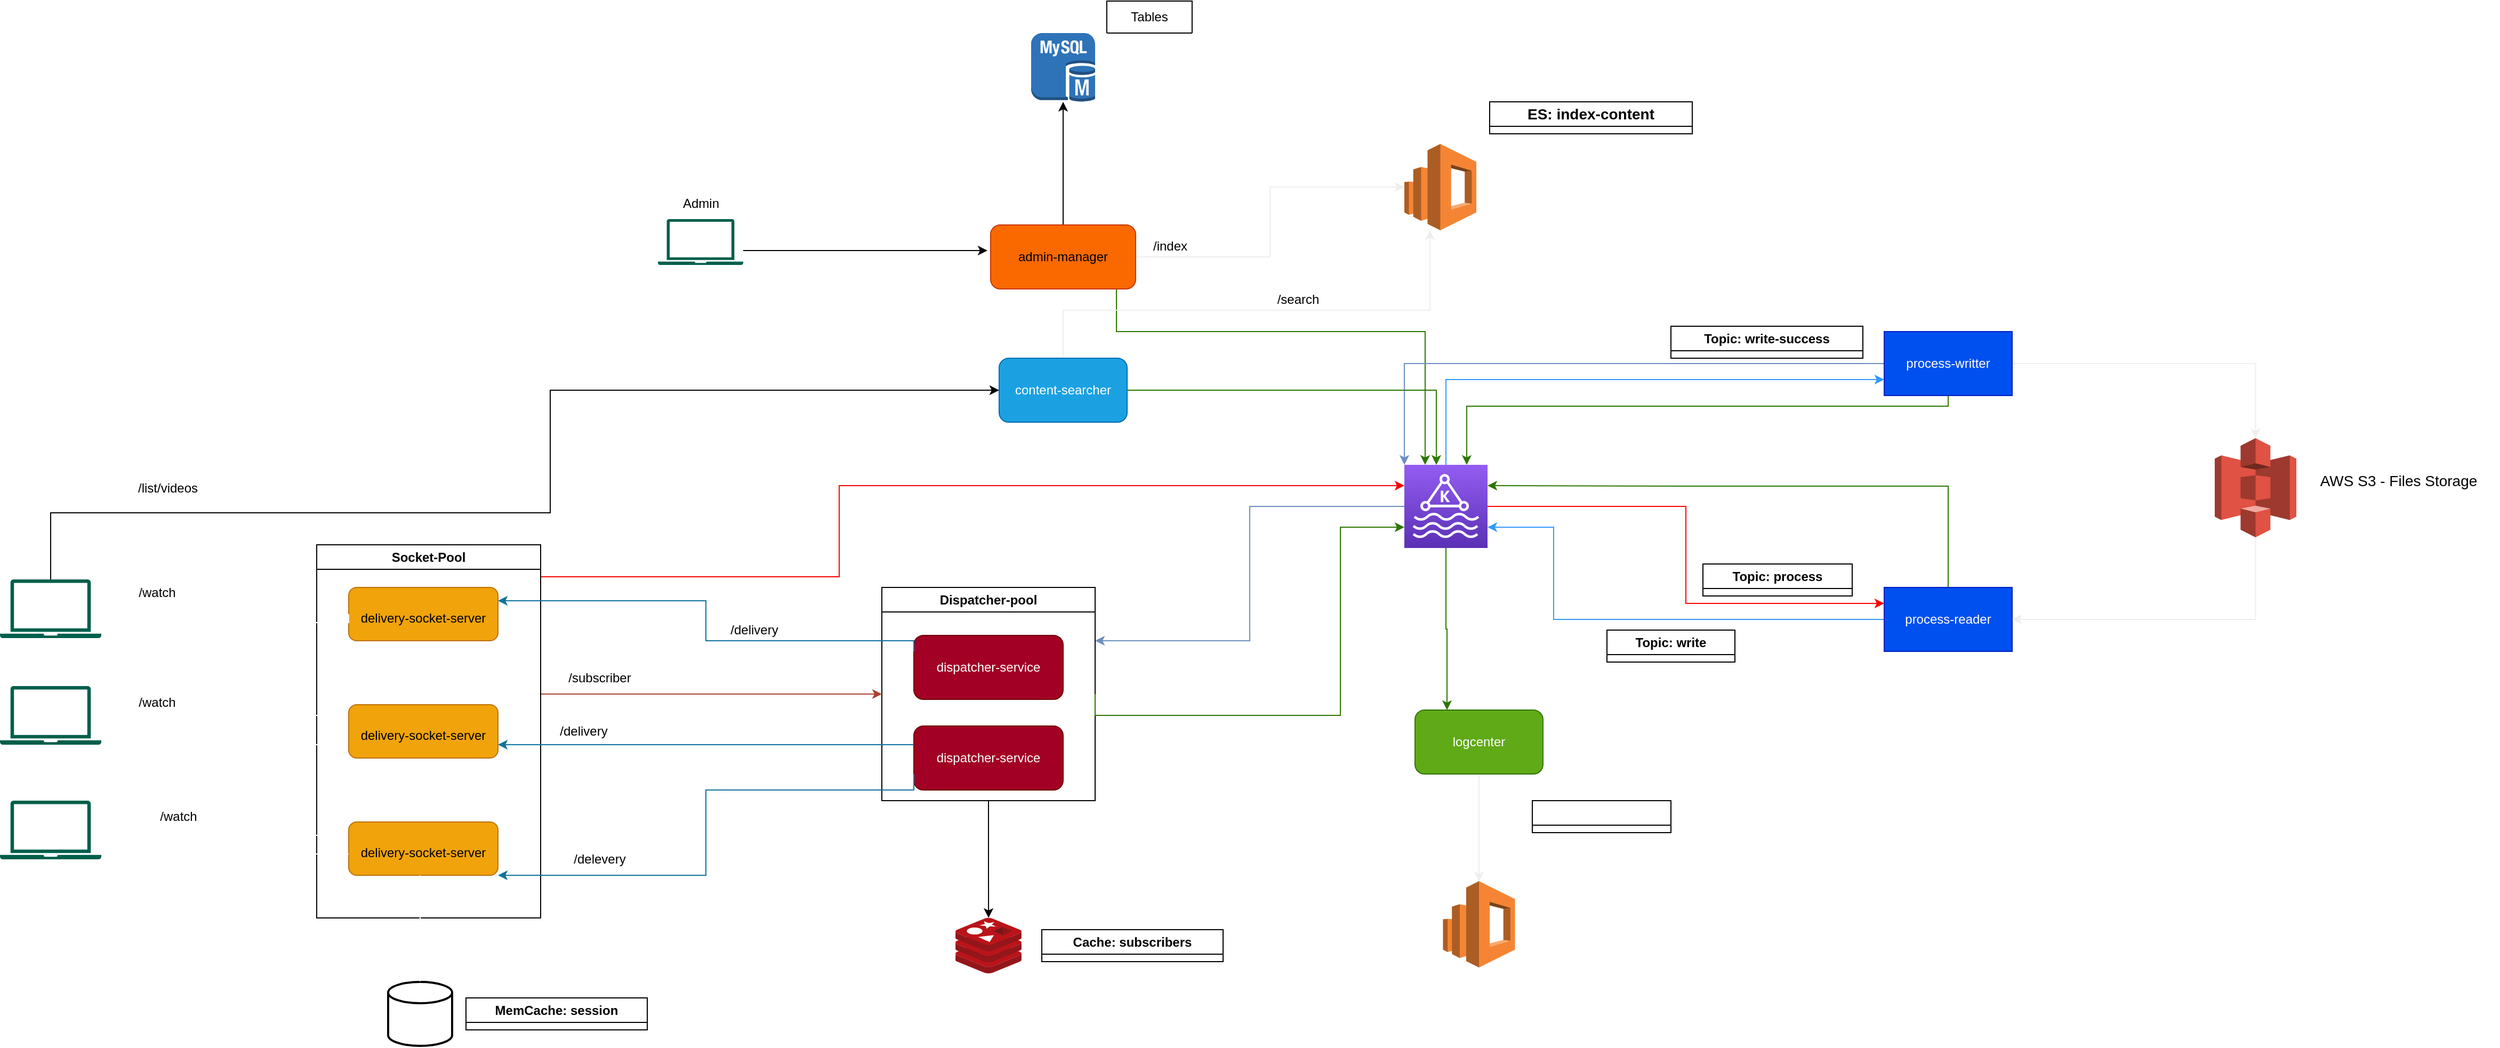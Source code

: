 <mxfile version="20.8.23" type="device"><diagram id="gIZuW7dr3Z7T1z9dhC2o" name="Page-1"><mxGraphModel dx="2261" dy="1935" grid="1" gridSize="10" guides="1" tooltips="1" connect="1" arrows="1" fold="1" page="1" pageScale="1" pageWidth="827" pageHeight="1169" math="0" shadow="0"><root><mxCell id="0"/><mxCell id="1" parent="0"/><mxCell id="NoYYpQr0NRRrDlHGomx--35" style="edgeStyle=orthogonalEdgeStyle;rounded=0;orthogonalLoop=1;jettySize=auto;html=1;entryX=0;entryY=0.25;entryDx=0;entryDy=0;strokeColor=#FF0000;" parent="1" source="NoYYpQr0NRRrDlHGomx--1" target="NoYYpQr0NRRrDlHGomx--3" edge="1"><mxGeometry relative="1" as="geometry"/></mxCell><mxCell id="NoYYpQr0NRRrDlHGomx--39" style="edgeStyle=orthogonalEdgeStyle;rounded=0;orthogonalLoop=1;jettySize=auto;html=1;entryX=0;entryY=0.75;entryDx=0;entryDy=0;strokeColor=#3399FF;" parent="1" source="NoYYpQr0NRRrDlHGomx--1" target="NoYYpQr0NRRrDlHGomx--9" edge="1"><mxGeometry relative="1" as="geometry"><Array as="points"><mxPoint x="549" y="215"/></Array></mxGeometry></mxCell><mxCell id="NoYYpQr0NRRrDlHGomx--82" style="edgeStyle=orthogonalEdgeStyle;rounded=0;orthogonalLoop=1;jettySize=auto;html=1;entryX=0.25;entryY=0;entryDx=0;entryDy=0;strokeColor=#2D7600;fontSize=12;fontColor=#000000;fillColor=#60a917;" parent="1" source="NoYYpQr0NRRrDlHGomx--1" target="NoYYpQr0NRRrDlHGomx--81" edge="1"><mxGeometry relative="1" as="geometry"/></mxCell><mxCell id="OT67JpO71_kpnPECl025-79" style="edgeStyle=orthogonalEdgeStyle;rounded=0;orthogonalLoop=1;jettySize=auto;html=1;entryX=1;entryY=0.25;entryDx=0;entryDy=0;strokeColor=#6C8EBF;fontSize=12;" parent="1" source="NoYYpQr0NRRrDlHGomx--1" target="OT67JpO71_kpnPECl025-19" edge="1"><mxGeometry relative="1" as="geometry"/></mxCell><mxCell id="NoYYpQr0NRRrDlHGomx--1" value="" style="sketch=0;points=[[0,0,0],[0.25,0,0],[0.5,0,0],[0.75,0,0],[1,0,0],[0,1,0],[0.25,1,0],[0.5,1,0],[0.75,1,0],[1,1,0],[0,0.25,0],[0,0.5,0],[0,0.75,0],[1,0.25,0],[1,0.5,0],[1,0.75,0]];outlineConnect=0;fontColor=#232F3E;gradientColor=#945DF2;gradientDirection=north;fillColor=#5A30B5;strokeColor=#ffffff;dashed=0;verticalLabelPosition=bottom;verticalAlign=top;align=center;html=1;fontSize=12;fontStyle=0;aspect=fixed;shape=mxgraph.aws4.resourceIcon;resIcon=mxgraph.aws4.managed_streaming_for_kafka;" parent="1" vertex="1"><mxGeometry x="510" y="295" width="78" height="78" as="geometry"/></mxCell><mxCell id="NoYYpQr0NRRrDlHGomx--30" value="" style="edgeStyle=orthogonalEdgeStyle;rounded=0;orthogonalLoop=1;jettySize=auto;html=1;" parent="1" source="NoYYpQr0NRRrDlHGomx--2" target="NoYYpQr0NRRrDlHGomx--12" edge="1"><mxGeometry relative="1" as="geometry"/></mxCell><mxCell id="NoYYpQr0NRRrDlHGomx--47" style="edgeStyle=orthogonalEdgeStyle;rounded=0;orthogonalLoop=1;jettySize=auto;html=1;entryX=0;entryY=0.5;entryDx=0;entryDy=0;entryPerimeter=0;strokeColor=#eeeeec;" parent="1" source="NoYYpQr0NRRrDlHGomx--2" target="NoYYpQr0NRRrDlHGomx--29" edge="1"><mxGeometry relative="1" as="geometry"/></mxCell><mxCell id="NoYYpQr0NRRrDlHGomx--92" style="edgeStyle=orthogonalEdgeStyle;rounded=0;orthogonalLoop=1;jettySize=auto;html=1;entryX=0.25;entryY=0;entryDx=0;entryDy=0;entryPerimeter=0;strokeColor=#2D7600;fontSize=12;fontColor=#FFFFFF;fillColor=#60a917;" parent="1" source="NoYYpQr0NRRrDlHGomx--2" target="NoYYpQr0NRRrDlHGomx--1" edge="1"><mxGeometry relative="1" as="geometry"><Array as="points"><mxPoint x="240" y="170"/><mxPoint x="530" y="170"/></Array></mxGeometry></mxCell><mxCell id="NoYYpQr0NRRrDlHGomx--2" value="admin-manager" style="rounded=1;whiteSpace=wrap;html=1;fillColor=#fa6800;strokeColor=#C73500;fontColor=#000000;" parent="1" vertex="1"><mxGeometry x="122" y="70" width="136" height="60" as="geometry"/></mxCell><mxCell id="NoYYpQr0NRRrDlHGomx--38" style="edgeStyle=orthogonalEdgeStyle;rounded=0;orthogonalLoop=1;jettySize=auto;html=1;entryX=1;entryY=0.75;entryDx=0;entryDy=0;entryPerimeter=0;strokeColor=#3399FF;" parent="1" source="NoYYpQr0NRRrDlHGomx--3" target="NoYYpQr0NRRrDlHGomx--1" edge="1"><mxGeometry relative="1" as="geometry"><Array as="points"><mxPoint x="650" y="440"/><mxPoint x="650" y="354"/></Array></mxGeometry></mxCell><mxCell id="NoYYpQr0NRRrDlHGomx--83" style="edgeStyle=orthogonalEdgeStyle;rounded=0;orthogonalLoop=1;jettySize=auto;html=1;entryX=1;entryY=0.25;entryDx=0;entryDy=0;entryPerimeter=0;strokeColor=#2D7600;fontSize=12;fontColor=#000000;fillColor=#60a917;" parent="1" source="NoYYpQr0NRRrDlHGomx--3" target="NoYYpQr0NRRrDlHGomx--1" edge="1"><mxGeometry relative="1" as="geometry"><Array as="points"><mxPoint x="1020" y="315"/><mxPoint x="774" y="315"/></Array></mxGeometry></mxCell><mxCell id="NoYYpQr0NRRrDlHGomx--3" value="process-reader" style="rounded=0;whiteSpace=wrap;html=1;fillColor=#0050ef;strokeColor=#001DBC;fontColor=#ffffff;" parent="1" vertex="1"><mxGeometry x="960" y="410" width="120" height="60" as="geometry"/></mxCell><mxCell id="NoYYpQr0NRRrDlHGomx--40" style="edgeStyle=orthogonalEdgeStyle;rounded=0;orthogonalLoop=1;jettySize=auto;html=1;entryX=0;entryY=0;entryDx=0;entryDy=0;entryPerimeter=0;strokeColor=#6C8EBF;fillColor=#dae8fc;gradientColor=#7ea6e0;" parent="1" source="NoYYpQr0NRRrDlHGomx--9" target="NoYYpQr0NRRrDlHGomx--1" edge="1"><mxGeometry relative="1" as="geometry"><Array as="points"><mxPoint x="510" y="200"/></Array></mxGeometry></mxCell><mxCell id="NoYYpQr0NRRrDlHGomx--67" style="edgeStyle=orthogonalEdgeStyle;rounded=0;orthogonalLoop=1;jettySize=auto;html=1;strokeColor=#eeeeec;fontSize=14;" parent="1" source="NoYYpQr0NRRrDlHGomx--9" target="NoYYpQr0NRRrDlHGomx--66" edge="1"><mxGeometry relative="1" as="geometry"/></mxCell><mxCell id="NoYYpQr0NRRrDlHGomx--84" style="edgeStyle=orthogonalEdgeStyle;rounded=0;orthogonalLoop=1;jettySize=auto;html=1;entryX=0.75;entryY=0;entryDx=0;entryDy=0;entryPerimeter=0;strokeColor=#2D7600;fontSize=12;fontColor=#000000;fillColor=#60a917;" parent="1" source="NoYYpQr0NRRrDlHGomx--9" target="NoYYpQr0NRRrDlHGomx--1" edge="1"><mxGeometry relative="1" as="geometry"><Array as="points"><mxPoint x="1020" y="240"/><mxPoint x="569" y="240"/></Array></mxGeometry></mxCell><mxCell id="NoYYpQr0NRRrDlHGomx--9" value="process-writter" style="rounded=0;whiteSpace=wrap;html=1;fillColor=#0050ef;strokeColor=#001DBC;fontColor=#ffffff;" parent="1" vertex="1"><mxGeometry x="960" y="170" width="120" height="60" as="geometry"/></mxCell><mxCell id="NoYYpQr0NRRrDlHGomx--52" style="edgeStyle=orthogonalEdgeStyle;rounded=0;orthogonalLoop=1;jettySize=auto;html=1;strokeColor=#eeeeec;" parent="1" source="NoYYpQr0NRRrDlHGomx--10" target="NoYYpQr0NRRrDlHGomx--29" edge="1"><mxGeometry relative="1" as="geometry"><Array as="points"><mxPoint x="190" y="150"/><mxPoint x="534" y="150"/></Array></mxGeometry></mxCell><mxCell id="NoYYpQr0NRRrDlHGomx--93" style="edgeStyle=orthogonalEdgeStyle;rounded=0;orthogonalLoop=1;jettySize=auto;html=1;strokeColor=#2D7600;fontSize=12;fontColor=#FFFFFF;fillColor=#60a917;" parent="1" source="NoYYpQr0NRRrDlHGomx--10" target="NoYYpQr0NRRrDlHGomx--1" edge="1"><mxGeometry relative="1" as="geometry"><Array as="points"><mxPoint x="540" y="225"/></Array></mxGeometry></mxCell><mxCell id="NoYYpQr0NRRrDlHGomx--10" value="content-searcher" style="rounded=1;whiteSpace=wrap;html=1;fillColor=#1ba1e2;fontColor=#ffffff;strokeColor=#006EAF;" parent="1" vertex="1"><mxGeometry x="130" y="195" width="120" height="60" as="geometry"/></mxCell><mxCell id="NoYYpQr0NRRrDlHGomx--12" value="" style="outlineConnect=0;dashed=0;verticalLabelPosition=bottom;verticalAlign=top;align=center;html=1;shape=mxgraph.aws3.mysql_db_instance;fillColor=#2E73B8;gradientColor=none;" parent="1" vertex="1"><mxGeometry x="160" y="-110" width="60" height="64.5" as="geometry"/></mxCell><mxCell id="NoYYpQr0NRRrDlHGomx--24" value="" style="sketch=0;aspect=fixed;html=1;points=[];align=center;image;fontSize=12;image=img/lib/mscae/Cache_Redis_Product.svg;" parent="1" vertex="1"><mxGeometry x="89.05" y="720" width="61.9" height="52" as="geometry"/></mxCell><mxCell id="NoYYpQr0NRRrDlHGomx--27" style="edgeStyle=orthogonalEdgeStyle;rounded=0;orthogonalLoop=1;jettySize=auto;html=1;entryX=-0.022;entryY=0.4;entryDx=0;entryDy=0;entryPerimeter=0;" parent="1" source="NoYYpQr0NRRrDlHGomx--26" target="NoYYpQr0NRRrDlHGomx--2" edge="1"><mxGeometry relative="1" as="geometry"><Array as="points"><mxPoint x="-30" y="94"/><mxPoint x="-30" y="94"/></Array></mxGeometry></mxCell><mxCell id="NoYYpQr0NRRrDlHGomx--26" value="" style="sketch=0;pointerEvents=1;shadow=0;dashed=0;html=1;strokeColor=none;fillColor=#005F4B;labelPosition=center;verticalLabelPosition=bottom;verticalAlign=top;align=center;outlineConnect=0;shape=mxgraph.veeam2.laptop;" parent="1" vertex="1"><mxGeometry x="-190" y="64.5" width="80" height="43" as="geometry"/></mxCell><mxCell id="NoYYpQr0NRRrDlHGomx--28" value="Admin" style="text;html=1;align=center;verticalAlign=middle;resizable=0;points=[];autosize=1;strokeColor=none;fillColor=none;" parent="1" vertex="1"><mxGeometry x="-180" y="34.5" width="60" height="30" as="geometry"/></mxCell><mxCell id="NoYYpQr0NRRrDlHGomx--29" value="" style="outlineConnect=0;dashed=0;verticalLabelPosition=bottom;verticalAlign=top;align=center;html=1;shape=mxgraph.aws3.elasticsearch_service;fillColor=#F58534;gradientColor=none;" parent="1" vertex="1"><mxGeometry x="510" y="-6" width="67.5" height="81" as="geometry"/></mxCell><mxCell id="NoYYpQr0NRRrDlHGomx--36" value="Topic: process" style="swimlane;whiteSpace=wrap;html=1;" parent="1" vertex="1" collapsed="1"><mxGeometry x="790" y="388" width="140" height="30" as="geometry"><mxRectangle x="1050" y="256" width="240" height="174" as="alternateBounds"/></mxGeometry></mxCell><mxCell id="NoYYpQr0NRRrDlHGomx--64" value="&lt;font style=&quot;font-size: 14px;&quot;&gt;{&lt;br&gt;&amp;nbsp;&amp;nbsp; &quot;user-session&quot;:&quot;{session}&quot;,&lt;br&gt;&amp;nbsp;&amp;nbsp; &quot;user-id&quot;:&quot;{id}&quot;,&lt;br&gt;&amp;nbsp;&amp;nbsp; &quot;connection&quot;:&quot;{connection-parms}&quot;&lt;br&gt;}&lt;/font&gt;" style="text;html=1;strokeColor=none;fillColor=none;spacing=5;spacingTop=-20;whiteSpace=wrap;overflow=hidden;rounded=0;fontSize=14;" parent="NoYYpQr0NRRrDlHGomx--36" vertex="1"><mxGeometry x="30" y="39" width="175" height="121" as="geometry"/></mxCell><mxCell id="NoYYpQr0NRRrDlHGomx--37" value="Topic: write" style="swimlane;whiteSpace=wrap;html=1;" parent="1" vertex="1" collapsed="1"><mxGeometry x="700" y="450" width="120" height="30" as="geometry"><mxRectangle x="700" y="450" width="240" height="230" as="alternateBounds"/></mxGeometry></mxCell><mxCell id="NoYYpQr0NRRrDlHGomx--62" value="{&lt;br&gt;&amp;nbsp;&amp;nbsp; &quot;session&quot;:&quot;{session}&quot;,&lt;br&gt;&amp;nbsp;&amp;nbsp; &quot;movie-id&quot;:&quot;{id}&quot;,&lt;br&gt;&amp;nbsp;&amp;nbsp; &quot;proccess-id&quot;:&quot;{uuid}&quot;,&lt;br&gt;&amp;nbsp;&amp;nbsp; &quot;pkg-id&quot;:&quot;movide-id+{part}&quot;,&lt;br&gt;&amp;nbsp;&amp;nbsp; &quot;pkg-data&quot;:&quot;{Base64ByteArray}&quot;&lt;br&gt;}" style="text;html=1;strokeColor=none;fillColor=none;spacing=5;spacingTop=-20;whiteSpace=wrap;overflow=hidden;rounded=0;fontSize=14;" parent="NoYYpQr0NRRrDlHGomx--37" vertex="1"><mxGeometry x="15.5" y="50" width="202" height="180" as="geometry"/></mxCell><mxCell id="NoYYpQr0NRRrDlHGomx--46" value="Topic: write-success" style="swimlane;whiteSpace=wrap;html=1;" parent="1" vertex="1" collapsed="1"><mxGeometry x="760" y="165" width="180" height="30" as="geometry"><mxRectangle x="620" y="155" width="350" height="230" as="alternateBounds"/></mxGeometry></mxCell><mxCell id="NoYYpQr0NRRrDlHGomx--65" value="{&lt;br&gt;&amp;nbsp;&amp;nbsp; &quot;session&quot;:&quot;{session}&quot;,&lt;br&gt;&amp;nbsp;&amp;nbsp; &quot;movie-id&quot;:&quot;{id}&quot;,&lt;br&gt;&amp;nbsp;&amp;nbsp; &quot;proccess-id&quot;:&quot;{uuid}&quot;,&lt;br&gt;&amp;nbsp;&amp;nbsp; &quot;pkg-id&quot;:&quot;{pkg-id}&quot;,&lt;br&gt;&amp;nbsp;&amp;nbsp; &quot;format&quot;:&quot;video|audio|legenda&quot;,&lt;br&gt;&amp;nbsp;&amp;nbsp; &quot;url&quot;,&lt;br&gt;&amp;nbsp;&amp;nbsp; &quot;{url}&quot;,&lt;br&gt;&amp;nbsp;&amp;nbsp; &quot;extension&quot;:&quot;mp4|mp3&quot;&lt;br&gt;}" style="text;html=1;strokeColor=none;fillColor=none;spacing=5;spacingTop=-20;whiteSpace=wrap;overflow=hidden;rounded=0;fontSize=14;" parent="NoYYpQr0NRRrDlHGomx--46" vertex="1"><mxGeometry x="20" y="55" width="290" height="165" as="geometry"/></mxCell><mxCell id="NoYYpQr0NRRrDlHGomx--48" value="/search" style="text;html=1;align=center;verticalAlign=middle;resizable=0;points=[];autosize=1;strokeColor=none;fillColor=none;" parent="1" vertex="1"><mxGeometry x="375" y="125" width="70" height="30" as="geometry"/></mxCell><mxCell id="NoYYpQr0NRRrDlHGomx--49" value="/index" style="text;html=1;align=center;verticalAlign=middle;resizable=0;points=[];autosize=1;strokeColor=none;fillColor=none;" parent="1" vertex="1"><mxGeometry x="260" y="75" width="60" height="30" as="geometry"/></mxCell><mxCell id="NoYYpQr0NRRrDlHGomx--68" style="edgeStyle=orthogonalEdgeStyle;rounded=0;orthogonalLoop=1;jettySize=auto;html=1;entryX=1;entryY=0.5;entryDx=0;entryDy=0;strokeColor=#eeeeec;fontSize=14;" parent="1" source="NoYYpQr0NRRrDlHGomx--66" target="NoYYpQr0NRRrDlHGomx--3" edge="1"><mxGeometry relative="1" as="geometry"><Array as="points"><mxPoint x="1308" y="440"/></Array></mxGeometry></mxCell><mxCell id="NoYYpQr0NRRrDlHGomx--66" value="" style="outlineConnect=0;dashed=0;verticalLabelPosition=bottom;verticalAlign=top;align=center;html=1;shape=mxgraph.aws3.s3;fillColor=#E05243;gradientColor=none;fontSize=14;" parent="1" vertex="1"><mxGeometry x="1270" y="270" width="76.5" height="93" as="geometry"/></mxCell><mxCell id="NoYYpQr0NRRrDlHGomx--69" value="AWS S3 - Files Storage" style="text;html=1;align=center;verticalAlign=middle;resizable=0;points=[];autosize=1;strokeColor=none;fillColor=none;fontSize=14;" parent="1" vertex="1"><mxGeometry x="1346.5" y="295" width="190" height="30" as="geometry"/></mxCell><mxCell id="NoYYpQr0NRRrDlHGomx--72" value="ES: index-content" style="swimlane;whiteSpace=wrap;html=1;fontSize=14;" parent="1" vertex="1" collapsed="1"><mxGeometry x="590" y="-45.5" width="190" height="30" as="geometry"><mxRectangle x="580" y="-70" width="250" height="210" as="alternateBounds"/></mxGeometry></mxCell><mxCell id="NoYYpQr0NRRrDlHGomx--73" value="&lt;font style=&quot;font-size: 12px;&quot;&gt;{&lt;br&gt;&amp;nbsp;&amp;nbsp; &quot;format&quot;:&quot;{format}&quot;,&lt;br&gt;&amp;nbsp;&amp;nbsp; &quot;content-name&quot;:&quot;{content-name}&quot;,&lt;br&gt;&amp;nbsp;&amp;nbsp; &quot;id&quot;:&quot;{id}&quot;,&lt;br&gt;&amp;nbsp;&amp;nbsp; &quot;category&quot;:&quot;drama|terror|adventure|etc&quot;,&lt;br&gt;&amp;nbsp;&amp;nbsp; &quot;director-name&quot;:&quot;{name}&quot;,&lt;br&gt;&amp;nbsp;&amp;nbsp; &quot;sinopse&quot;:&quot;{sinopse}&quot;,&lt;br&gt;&amp;nbsp;&amp;nbsp; &quot;created&quot;:&quot;{timestamp}&quot;,&lt;br&gt;&amp;nbsp;&amp;nbsp; &quot;update&quot;:&quot;{timestamp}&quot;&lt;br&gt;}&lt;/font&gt;" style="text;html=1;strokeColor=none;fillColor=none;spacing=5;spacingTop=-20;whiteSpace=wrap;overflow=hidden;rounded=0;fontSize=14;" parent="NoYYpQr0NRRrDlHGomx--72" vertex="1"><mxGeometry x="10" y="25" width="230" height="175" as="geometry"/></mxCell><mxCell id="NoYYpQr0NRRrDlHGomx--75" value="Tables" style="swimlane;fontStyle=0;childLayout=stackLayout;horizontal=1;startSize=30;horizontalStack=0;resizeParent=1;resizeParentMax=0;resizeLast=0;collapsible=1;marginBottom=0;whiteSpace=wrap;html=1;fontSize=12;" parent="1" vertex="1" collapsed="1"><mxGeometry x="230.95" y="-140" width="80" height="30" as="geometry"><mxRectangle x="240" y="-165.5" width="160" height="120" as="alternateBounds"/></mxGeometry></mxCell><mxCell id="NoYYpQr0NRRrDlHGomx--76" value="movie" style="text;strokeColor=none;fillColor=none;align=left;verticalAlign=middle;spacingLeft=4;spacingRight=4;overflow=hidden;points=[[0,0.5],[1,0.5]];portConstraint=eastwest;rotatable=0;whiteSpace=wrap;html=1;fontSize=12;" parent="NoYYpQr0NRRrDlHGomx--75" vertex="1"><mxGeometry y="30" width="160" height="30" as="geometry"/></mxCell><mxCell id="NoYYpQr0NRRrDlHGomx--77" value="categorie" style="text;strokeColor=none;fillColor=none;align=left;verticalAlign=middle;spacingLeft=4;spacingRight=4;overflow=hidden;points=[[0,0.5],[1,0.5]];portConstraint=eastwest;rotatable=0;whiteSpace=wrap;html=1;fontSize=12;" parent="NoYYpQr0NRRrDlHGomx--75" vertex="1"><mxGeometry y="60" width="160" height="30" as="geometry"/></mxCell><mxCell id="NoYYpQr0NRRrDlHGomx--78" value="director" style="text;strokeColor=none;fillColor=none;align=left;verticalAlign=middle;spacingLeft=4;spacingRight=4;overflow=hidden;points=[[0,0.5],[1,0.5]];portConstraint=eastwest;rotatable=0;whiteSpace=wrap;html=1;fontSize=12;" parent="NoYYpQr0NRRrDlHGomx--75" vertex="1"><mxGeometry y="90" width="160" height="30" as="geometry"/></mxCell><mxCell id="NoYYpQr0NRRrDlHGomx--87" style="edgeStyle=orthogonalEdgeStyle;rounded=0;orthogonalLoop=1;jettySize=auto;html=1;strokeColor=#eeeeec;fontSize=12;fontColor=#FFFFFF;" parent="1" source="NoYYpQr0NRRrDlHGomx--81" target="NoYYpQr0NRRrDlHGomx--86" edge="1"><mxGeometry relative="1" as="geometry"/></mxCell><mxCell id="NoYYpQr0NRRrDlHGomx--81" value="&lt;font color=&quot;#FFFFFF&quot;&gt;logcenter&lt;/font&gt;" style="rounded=1;whiteSpace=wrap;html=1;fontSize=12;fillColor=#60a917;strokeColor=#2D7600;fontColor=#ffffff;" parent="1" vertex="1"><mxGeometry x="520" y="525" width="120" height="60" as="geometry"/></mxCell><mxCell id="NoYYpQr0NRRrDlHGomx--85" value="&lt;font color=&quot;#FFFFFF&quot;&gt;ES: index-log&lt;/font&gt;" style="swimlane;whiteSpace=wrap;html=1;fontSize=12;fontColor=#000000;" parent="1" vertex="1" collapsed="1"><mxGeometry x="630" y="610" width="130" height="30" as="geometry"><mxRectangle x="610" y="540" width="230" height="200" as="alternateBounds"/></mxGeometry></mxCell><mxCell id="NoYYpQr0NRRrDlHGomx--88" value="&lt;div&gt;&lt;br&gt;&lt;/div&gt;&lt;div&gt;{&lt;/div&gt;&amp;nbsp;&amp;nbsp; &quot;uuid&quot;:&quot;{uuid}&quot;,&lt;br&gt;&amp;nbsp;&amp;nbsp; &quot;session-id&quot;:&quot;{session-id}&quot;,&lt;br&gt;&amp;nbsp;&amp;nbsp; &quot;project&quot;:&quot;{project-name}&quot;,&lt;br&gt;&amp;nbsp;&amp;nbsp; &quot;level&quot;:&quot;info|error|warn&quot;,&lt;br&gt;&amp;nbsp;&amp;nbsp; &quot;messgae&quot;:{&lt;br&gt;&amp;nbsp;&amp;nbsp;&amp;nbsp;&amp;nbsp; &amp;nbsp;&lt;br&gt;&amp;nbsp;&amp;nbsp; }&lt;br&gt;}" style="text;html=1;strokeColor=none;fillColor=none;spacing=5;spacingTop=-20;whiteSpace=wrap;overflow=hidden;rounded=0;fontSize=12;fontColor=#FFFFFF;" parent="NoYYpQr0NRRrDlHGomx--85" vertex="1"><mxGeometry x="20" y="30" width="187" height="160" as="geometry"/></mxCell><mxCell id="NoYYpQr0NRRrDlHGomx--86" value="" style="outlineConnect=0;dashed=0;verticalLabelPosition=bottom;verticalAlign=top;align=center;html=1;shape=mxgraph.aws3.elasticsearch_service;fillColor=#F58534;gradientColor=none;" parent="1" vertex="1"><mxGeometry x="546.25" y="685.5" width="67.5" height="81" as="geometry"/></mxCell><mxCell id="OT67JpO71_kpnPECl025-45" style="edgeStyle=orthogonalEdgeStyle;rounded=0;orthogonalLoop=1;jettySize=auto;html=1;entryX=0;entryY=0.25;entryDx=0;entryDy=0;strokeColor=#FFFFFF;fontSize=12;" parent="1" source="NoYYpQr0NRRrDlHGomx--89" target="OT67JpO71_kpnPECl025-2" edge="1"><mxGeometry relative="1" as="geometry"><Array as="points"><mxPoint x="-596" y="423"/></Array></mxGeometry></mxCell><mxCell id="NoYYpQr0NRRrDlHGomx--89" value="" style="sketch=0;pointerEvents=1;shadow=0;dashed=0;html=1;strokeColor=none;fillColor=#005F4B;labelPosition=center;verticalLabelPosition=bottom;verticalAlign=top;align=center;outlineConnect=0;shape=mxgraph.veeam2.laptop;" parent="1" vertex="1"><mxGeometry x="-807" y="402.5" width="95" height="55" as="geometry"/></mxCell><mxCell id="OT67JpO71_kpnPECl025-6" value="Cache: subscribers" style="swimlane;whiteSpace=wrap;html=1;fontSize=12;" parent="1" vertex="1" collapsed="1"><mxGeometry x="170" y="731" width="170" height="30" as="geometry"><mxRectangle x="170" y="731" width="200" height="129" as="alternateBounds"/></mxGeometry></mxCell><mxCell id="OT67JpO71_kpnPECl025-77" value="&lt;div&gt;{&lt;/div&gt;&lt;div&gt;&amp;nbsp; &quot;session-{session}&quot;:&quot;host:{socket-host}&quot;&lt;br&gt;&lt;/div&gt;&lt;div&gt;&lt;br&gt;&lt;/div&gt;&lt;div&gt;}&lt;/div&gt;" style="text;html=1;strokeColor=none;fillColor=none;spacing=5;spacingTop=-20;whiteSpace=wrap;overflow=hidden;rounded=0;fontSize=12;" parent="OT67JpO71_kpnPECl025-6" vertex="1"><mxGeometry x="5.95" y="49" width="190" height="81" as="geometry"/></mxCell><mxCell id="OT67JpO71_kpnPECl025-21" style="edgeStyle=orthogonalEdgeStyle;rounded=0;orthogonalLoop=1;jettySize=auto;html=1;fontSize=12;" parent="1" source="OT67JpO71_kpnPECl025-19" target="NoYYpQr0NRRrDlHGomx--24" edge="1"><mxGeometry relative="1" as="geometry"/></mxCell><mxCell id="OT67JpO71_kpnPECl025-19" value="Dispatcher-pool" style="swimlane;whiteSpace=wrap;html=1;fontSize=12;" parent="1" vertex="1"><mxGeometry x="20" y="410" width="200" height="200" as="geometry"/></mxCell><mxCell id="NoYYpQr0NRRrDlHGomx--11" value="dispatcher-service" style="rounded=1;whiteSpace=wrap;html=1;fillColor=#a20025;fontColor=#ffffff;strokeColor=#6F0000;" parent="OT67JpO71_kpnPECl025-19" vertex="1"><mxGeometry x="30" y="45" width="140" height="60" as="geometry"/></mxCell><mxCell id="OT67JpO71_kpnPECl025-17" value="dispatcher-service" style="rounded=1;whiteSpace=wrap;html=1;fillColor=#a20025;fontColor=#ffffff;strokeColor=#6F0000;" parent="OT67JpO71_kpnPECl025-19" vertex="1"><mxGeometry x="30" y="130" width="140" height="60" as="geometry"/></mxCell><mxCell id="OT67JpO71_kpnPECl025-22" style="edgeStyle=orthogonalEdgeStyle;rounded=0;orthogonalLoop=1;jettySize=auto;html=1;entryX=0;entryY=0.75;entryDx=0;entryDy=0;strokeColor=#2D7600;fontSize=12;fontColor=#000000;fillColor=#60a917;exitX=1;exitY=0.5;exitDx=0;exitDy=0;entryPerimeter=0;" parent="1" source="OT67JpO71_kpnPECl025-19" target="NoYYpQr0NRRrDlHGomx--1" edge="1"><mxGeometry relative="1" as="geometry"><mxPoint x="540" y="400" as="sourcePoint"/><mxPoint x="560" y="535" as="targetPoint"/><Array as="points"><mxPoint x="220" y="530"/><mxPoint x="450" y="530"/><mxPoint x="450" y="354"/></Array></mxGeometry></mxCell><mxCell id="OT67JpO71_kpnPECl025-35" style="edgeStyle=orthogonalEdgeStyle;rounded=0;orthogonalLoop=1;jettySize=auto;html=1;exitX=1;exitY=0.25;exitDx=0;exitDy=0;entryX=0;entryY=0.25;entryDx=0;entryDy=0;entryPerimeter=0;fontSize=12;strokeColor=#FF0000;" parent="1" source="OT67JpO71_kpnPECl025-29" target="NoYYpQr0NRRrDlHGomx--1" edge="1"><mxGeometry relative="1" as="geometry"><Array as="points"><mxPoint x="-300" y="400"/><mxPoint x="-20" y="400"/><mxPoint x="-20" y="315"/></Array></mxGeometry></mxCell><mxCell id="OT67JpO71_kpnPECl025-71" style="edgeStyle=orthogonalEdgeStyle;rounded=0;orthogonalLoop=1;jettySize=auto;html=1;exitX=1;exitY=0.25;exitDx=0;exitDy=0;entryX=0;entryY=0.5;entryDx=0;entryDy=0;strokeColor=#ae4132;fontSize=12;fillColor=#fad9d5;" parent="1" source="OT67JpO71_kpnPECl025-29" target="OT67JpO71_kpnPECl025-19" edge="1"><mxGeometry relative="1" as="geometry"><Array as="points"><mxPoint x="-300" y="510"/></Array></mxGeometry></mxCell><mxCell id="b1Pmi1K3t02vzrL9VO9r-1" style="edgeStyle=orthogonalEdgeStyle;rounded=0;orthogonalLoop=1;jettySize=auto;html=1;entryX=0;entryY=0.5;entryDx=0;entryDy=0;" edge="1" parent="1" source="NoYYpQr0NRRrDlHGomx--89" target="NoYYpQr0NRRrDlHGomx--10"><mxGeometry relative="1" as="geometry"><Array as="points"><mxPoint x="-759" y="340"/><mxPoint x="-291" y="340"/><mxPoint x="-291" y="225"/></Array></mxGeometry></mxCell><mxCell id="OT67JpO71_kpnPECl025-29" value="Socket-Pool" style="swimlane;whiteSpace=wrap;html=1;fontSize=12;" parent="1" vertex="1"><mxGeometry x="-510" y="370" width="210" height="350" as="geometry"/></mxCell><mxCell id="OT67JpO71_kpnPECl025-2" value="&lt;font style=&quot;font-size: 12px;&quot;&gt;delivery-socket-server&lt;/font&gt;" style="rounded=1;whiteSpace=wrap;html=1;fontSize=24;fillColor=#f0a30a;fontColor=#000000;strokeColor=#BD7000;" parent="OT67JpO71_kpnPECl025-29" vertex="1"><mxGeometry x="30" y="40" width="140" height="50" as="geometry"/></mxCell><mxCell id="OT67JpO71_kpnPECl025-53" value="&lt;font style=&quot;font-size: 12px;&quot;&gt;delivery-socket-server&lt;/font&gt;" style="rounded=1;whiteSpace=wrap;html=1;fontSize=24;fillColor=#f0a30a;fontColor=#000000;strokeColor=#BD7000;" parent="OT67JpO71_kpnPECl025-29" vertex="1"><mxGeometry x="30" y="260" width="140" height="50" as="geometry"/></mxCell><mxCell id="OT67JpO71_kpnPECl025-74" style="edgeStyle=orthogonalEdgeStyle;rounded=0;orthogonalLoop=1;jettySize=auto;html=1;exitX=0;exitY=0.75;exitDx=0;exitDy=0;strokeColor=#FFFFFF;fontSize=12;" parent="OT67JpO71_kpnPECl025-29" source="OT67JpO71_kpnPECl025-54" edge="1"><mxGeometry relative="1" as="geometry"><mxPoint x="-200" y="188" as="targetPoint"/></mxGeometry></mxCell><mxCell id="OT67JpO71_kpnPECl025-54" value="&lt;font style=&quot;font-size: 12px;&quot;&gt;delivery-socket-server&lt;/font&gt;" style="rounded=1;whiteSpace=wrap;html=1;fontSize=24;fillColor=#f0a30a;fontColor=#000000;strokeColor=#BD7000;" parent="OT67JpO71_kpnPECl025-29" vertex="1"><mxGeometry x="30" y="150" width="140" height="50" as="geometry"/></mxCell><mxCell id="OT67JpO71_kpnPECl025-65" style="edgeStyle=orthogonalEdgeStyle;rounded=0;orthogonalLoop=1;jettySize=auto;html=1;strokeColor=#FFFFFF;fontSize=12;" parent="1" source="OT67JpO71_kpnPECl025-40" target="OT67JpO71_kpnPECl025-54" edge="1"><mxGeometry relative="1" as="geometry"><Array as="points"><mxPoint x="-600" y="530"/><mxPoint x="-600" y="530"/></Array></mxGeometry></mxCell><mxCell id="OT67JpO71_kpnPECl025-40" value="" style="sketch=0;pointerEvents=1;shadow=0;dashed=0;html=1;strokeColor=none;fillColor=#005F4B;labelPosition=center;verticalLabelPosition=bottom;verticalAlign=top;align=center;outlineConnect=0;shape=mxgraph.veeam2.laptop;" parent="1" vertex="1"><mxGeometry x="-807" y="502.5" width="95" height="55" as="geometry"/></mxCell><mxCell id="OT67JpO71_kpnPECl025-67" style="edgeStyle=orthogonalEdgeStyle;rounded=0;orthogonalLoop=1;jettySize=auto;html=1;entryX=0;entryY=0.25;entryDx=0;entryDy=0;strokeColor=#FFFFFF;fontSize=12;" parent="1" source="OT67JpO71_kpnPECl025-41" target="OT67JpO71_kpnPECl025-53" edge="1"><mxGeometry relative="1" as="geometry"><Array as="points"><mxPoint x="-596" y="643"/></Array></mxGeometry></mxCell><mxCell id="OT67JpO71_kpnPECl025-41" value="" style="sketch=0;pointerEvents=1;shadow=0;dashed=0;html=1;strokeColor=none;fillColor=#005F4B;labelPosition=center;verticalLabelPosition=bottom;verticalAlign=top;align=center;outlineConnect=0;shape=mxgraph.veeam2.laptop;" parent="1" vertex="1"><mxGeometry x="-807" y="610" width="95" height="55" as="geometry"/></mxCell><mxCell id="OT67JpO71_kpnPECl025-48" value="/watch" style="text;html=1;align=center;verticalAlign=middle;resizable=0;points=[];autosize=1;strokeColor=none;fillColor=none;fontSize=12;" parent="1" vertex="1"><mxGeometry x="-690" y="400" width="60" height="30" as="geometry"/></mxCell><mxCell id="OT67JpO71_kpnPECl025-58" style="edgeStyle=orthogonalEdgeStyle;rounded=0;orthogonalLoop=1;jettySize=auto;html=1;exitX=0;exitY=0.25;exitDx=0;exitDy=0;entryX=1;entryY=0.25;entryDx=0;entryDy=0;strokeColor=#10739e;fontSize=12;fillColor=#b1ddf0;" parent="1" source="NoYYpQr0NRRrDlHGomx--11" target="OT67JpO71_kpnPECl025-2" edge="1"><mxGeometry relative="1" as="geometry"><Array as="points"><mxPoint x="50" y="460"/><mxPoint x="-145" y="460"/><mxPoint x="-145" y="423"/></Array></mxGeometry></mxCell><mxCell id="OT67JpO71_kpnPECl025-60" style="edgeStyle=orthogonalEdgeStyle;rounded=0;orthogonalLoop=1;jettySize=auto;html=1;exitX=0;exitY=0.75;exitDx=0;exitDy=0;strokeColor=#10739E;fontSize=12;fillColor=#b1ddf0;entryX=1;entryY=1;entryDx=0;entryDy=0;" parent="1" source="OT67JpO71_kpnPECl025-17" target="OT67JpO71_kpnPECl025-53" edge="1"><mxGeometry relative="1" as="geometry"><mxPoint x="-240" y="680" as="targetPoint"/><Array as="points"><mxPoint x="50" y="600"/><mxPoint x="-145" y="600"/><mxPoint x="-145" y="680"/></Array></mxGeometry></mxCell><mxCell id="OT67JpO71_kpnPECl025-62" value="/delevery" style="text;html=1;align=center;verticalAlign=middle;resizable=0;points=[];autosize=1;strokeColor=none;fillColor=none;fontSize=12;" parent="1" vertex="1"><mxGeometry x="-285" y="650" width="80" height="30" as="geometry"/></mxCell><mxCell id="OT67JpO71_kpnPECl025-63" value="/delivery" style="text;html=1;align=center;verticalAlign=middle;resizable=0;points=[];autosize=1;strokeColor=none;fillColor=none;fontSize=12;" parent="1" vertex="1"><mxGeometry x="-300" y="530" width="80" height="30" as="geometry"/></mxCell><mxCell id="OT67JpO71_kpnPECl025-64" value="/delivery" style="text;html=1;align=center;verticalAlign=middle;resizable=0;points=[];autosize=1;strokeColor=none;fillColor=none;fontSize=12;" parent="1" vertex="1"><mxGeometry x="-140" y="435" width="80" height="30" as="geometry"/></mxCell><mxCell id="OT67JpO71_kpnPECl025-66" value="/watch" style="text;html=1;align=center;verticalAlign=middle;resizable=0;points=[];autosize=1;strokeColor=none;fillColor=none;fontSize=12;" parent="1" vertex="1"><mxGeometry x="-690" y="502.5" width="60" height="30" as="geometry"/></mxCell><mxCell id="OT67JpO71_kpnPECl025-68" value="/watch" style="text;html=1;align=center;verticalAlign=middle;resizable=0;points=[];autosize=1;strokeColor=none;fillColor=none;fontSize=12;" parent="1" vertex="1"><mxGeometry x="-670" y="610" width="60" height="30" as="geometry"/></mxCell><mxCell id="OT67JpO71_kpnPECl025-70" value="/subscriber" style="text;html=1;align=center;verticalAlign=middle;resizable=0;points=[];autosize=1;strokeColor=none;fillColor=none;fontSize=12;" parent="1" vertex="1"><mxGeometry x="-290" y="480" width="90" height="30" as="geometry"/></mxCell><mxCell id="OT67JpO71_kpnPECl025-72" style="edgeStyle=orthogonalEdgeStyle;rounded=0;orthogonalLoop=1;jettySize=auto;html=1;exitX=0;exitY=0.5;exitDx=0;exitDy=0;strokeColor=#FFFFFF;fontSize=12;" parent="1" source="OT67JpO71_kpnPECl025-2" target="NoYYpQr0NRRrDlHGomx--89" edge="1"><mxGeometry relative="1" as="geometry"><Array as="points"><mxPoint x="-480" y="443"/></Array></mxGeometry></mxCell><mxCell id="OT67JpO71_kpnPECl025-76" style="edgeStyle=orthogonalEdgeStyle;rounded=0;orthogonalLoop=1;jettySize=auto;html=1;strokeColor=#FFFFFF;fontSize=12;" parent="1" source="OT67JpO71_kpnPECl025-53" target="OT67JpO71_kpnPECl025-41" edge="1"><mxGeometry relative="1" as="geometry"><Array as="points"><mxPoint x="-540" y="660"/><mxPoint x="-540" y="660"/></Array></mxGeometry></mxCell><mxCell id="OT67JpO71_kpnPECl025-81" value="MemCache: session" style="swimlane;whiteSpace=wrap;html=1;fontSize=12;" parent="1" vertex="1" collapsed="1"><mxGeometry x="-370" y="795" width="170" height="30" as="geometry"><mxRectangle x="-345" y="795" width="200" height="129" as="alternateBounds"/></mxGeometry></mxCell><mxCell id="OT67JpO71_kpnPECl025-82" value="{&lt;br&gt;&amp;nbsp;&amp;nbsp; &quot;user-session&quot;:&quot;{session}&quot;,&lt;br&gt;&amp;nbsp;&amp;nbsp; &quot;user-id&quot;:&quot;{id}&quot;,&lt;br&gt;&amp;nbsp;&amp;nbsp; &quot;connection&quot;:{&lt;br&gt;&amp;nbsp;&amp;nbsp;&amp;nbsp;&amp;nbsp;&amp;nbsp; &quot;connection-parms&quot;&lt;br&gt;&amp;nbsp;&amp;nbsp; }&lt;br&gt;}" style="text;html=1;strokeColor=none;fillColor=none;spacing=5;spacingTop=-20;whiteSpace=wrap;overflow=hidden;rounded=0;fontSize=12;" parent="OT67JpO71_kpnPECl025-81" vertex="1"><mxGeometry x="5" y="35" width="190" height="81" as="geometry"/></mxCell><mxCell id="OT67JpO71_kpnPECl025-85" value="" style="strokeWidth=2;html=1;shape=mxgraph.flowchart.database;whiteSpace=wrap;fontSize=12;" parent="1" vertex="1"><mxGeometry x="-443" y="780" width="60" height="60" as="geometry"/></mxCell><mxCell id="OT67JpO71_kpnPECl025-86" style="edgeStyle=orthogonalEdgeStyle;rounded=0;orthogonalLoop=1;jettySize=auto;html=1;entryX=0.5;entryY=0;entryDx=0;entryDy=0;entryPerimeter=0;strokeColor=#FFFFFF;fontSize=12;" parent="1" source="OT67JpO71_kpnPECl025-53" target="OT67JpO71_kpnPECl025-85" edge="1"><mxGeometry relative="1" as="geometry"><Array as="points"><mxPoint x="-413" y="710"/><mxPoint x="-413" y="710"/></Array></mxGeometry></mxCell><mxCell id="OT67JpO71_kpnPECl025-87" style="edgeStyle=orthogonalEdgeStyle;rounded=0;orthogonalLoop=1;jettySize=auto;html=1;entryX=1;entryY=0.75;entryDx=0;entryDy=0;strokeColor=#10739E;fontSize=12;" parent="1" source="OT67JpO71_kpnPECl025-17" target="OT67JpO71_kpnPECl025-54" edge="1"><mxGeometry relative="1" as="geometry"><Array as="points"><mxPoint x="-145" y="558"/></Array></mxGeometry></mxCell><mxCell id="b1Pmi1K3t02vzrL9VO9r-2" value="/list/videos" style="text;html=1;align=center;verticalAlign=middle;resizable=0;points=[];autosize=1;strokeColor=none;fillColor=none;" vertex="1" parent="1"><mxGeometry x="-695" y="301.5" width="90" height="30" as="geometry"/></mxCell></root></mxGraphModel></diagram></mxfile>